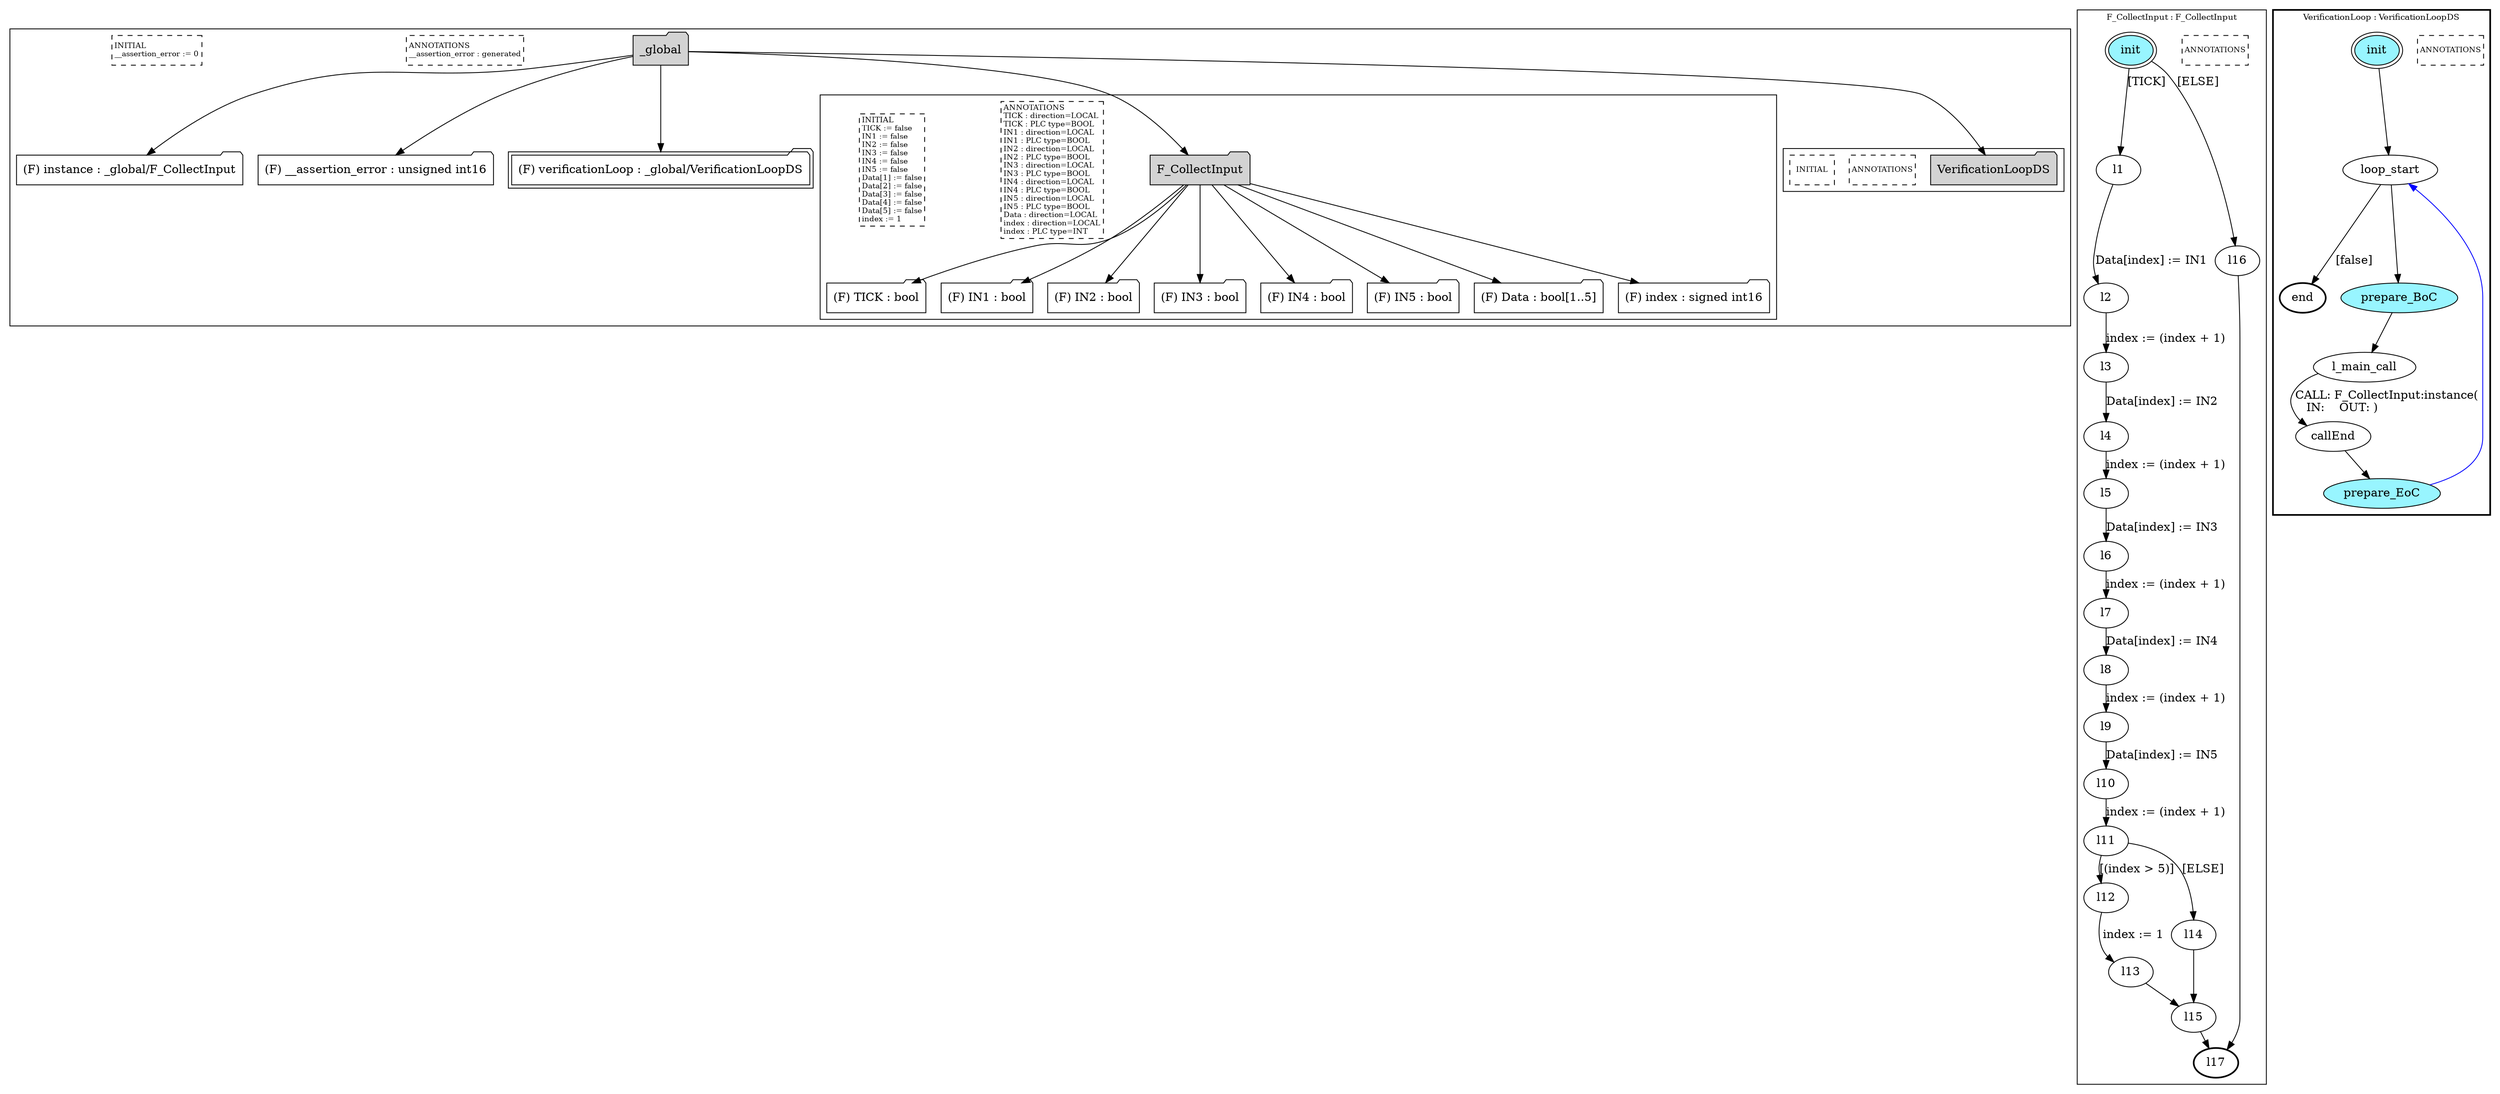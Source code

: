 digraph G {
	subgraph cluster__global1165646637 {
		node [shape="folder", style="filled"];
		//label="_global";
		_global1165646637 [label="_global"];
		_global1165646637 -> instance213850519;
		instance213850519 [label = "(F) instance : _global/F_CollectInput", fillcolor="white" ];
		_global1165646637 -> __assertion_error475871799;
		__assertion_error475871799 [label = "(F) __assertion_error : unsigned int16", fillcolor="white" ];
		_global1165646637 -> verificationLoop1608357825;
		verificationLoop1608357825 [label = "(F) verificationLoop : _global/VerificationLoopDS", fillcolor="white" , peripheries=2];
		_global1165646637 -> F_CollectInput127758389;
		subgraph cluster_F_CollectInput127758389 {
			node [shape="folder", style="filled"];
			//label="F_CollectInput";
			F_CollectInput127758389 [label="F_CollectInput"];
			F_CollectInput127758389 -> TICK366098173;
			TICK366098173 [label = "(F) TICK : bool", fillcolor="white" ];
			F_CollectInput127758389 -> IN1171751994;
			IN1171751994 [label = "(F) IN1 : bool", fillcolor="white" ];
			F_CollectInput127758389 -> IN298818836;
			IN298818836 [label = "(F) IN2 : bool", fillcolor="white" ];
			F_CollectInput127758389 -> IN31357185836;
			IN31357185836 [label = "(F) IN3 : bool", fillcolor="white" ];
			F_CollectInput127758389 -> IN4375918615;
			IN4375918615 [label = "(F) IN4 : bool", fillcolor="white" ];
			F_CollectInput127758389 -> IN5505693686;
			IN5505693686 [label = "(F) IN5 : bool", fillcolor="white" ];
			F_CollectInput127758389 -> Data2077462509;
			Data2077462509 [label = "(F) Data : bool[1..5]", fillcolor="white" ];
			F_CollectInput127758389 -> index1445448489;
			index1445448489 [label = "(F) index : signed int16", fillcolor="white" ];
			
			annotations_pseudonode_F_CollectInput127758389 [
				label="ANNOTATIONS\lTICK : direction=LOCAL\lTICK : PLC type=BOOL\lIN1 : direction=LOCAL\lIN1 : PLC type=BOOL\lIN2 : direction=LOCAL\lIN2 : PLC type=BOOL\lIN3 : direction=LOCAL\lIN3 : PLC type=BOOL\lIN4 : direction=LOCAL\lIN4 : PLC type=BOOL\lIN5 : direction=LOCAL\lIN5 : PLC type=BOOL\lData : direction=LOCAL\lindex : direction=LOCAL\lindex : PLC type=INT\l",
				fontsize=9, margin="0.04,0.04", fillcolor="white", shape="rectangle", style="dashed"];
			initamt_pseudonode_F_CollectInput127758389 [
				label="INITIAL\lTICK := false\lIN1 := false\lIN2 := false\lIN3 := false\lIN4 := false\lIN5 := false\lData[1] := false\lData[2] := false\lData[3] := false\lData[4] := false\lData[5] := false\lindex := 1\l",
				fontsize=9, margin="0.04,0.04", fillcolor="lightyellow", shape="rectangle", style="dashed"];
		}
		_global1165646637 -> VerificationLoopDS1271515799;
		subgraph cluster_VerificationLoopDS1271515799 {
			node [shape="folder", style="filled"];
			//label="VerificationLoopDS";
			VerificationLoopDS1271515799 [label="VerificationLoopDS"];
			
			annotations_pseudonode_VerificationLoopDS1271515799 [
				label="ANNOTATIONS",
				fontsize=9, margin="0.04,0.04", fillcolor="white", shape="rectangle", style="dashed"];
			initamt_pseudonode_VerificationLoopDS1271515799 [
				label="INITIAL",
				fontsize=9, margin="0.04,0.04", fillcolor="lightyellow", shape="rectangle", style="dashed"];
		}
		
		annotations_pseudonode__global1165646637 [
			label="ANNOTATIONS\l__assertion_error : generated\l",
			fontsize=9, margin="0.04,0.04", fillcolor="white", shape="rectangle", style="dashed"];
		initamt_pseudonode__global1165646637 [
			label="INITIAL\l__assertion_error := 0\l",
			fontsize=9, margin="0.04,0.04", fillcolor="lightyellow", shape="rectangle", style="dashed"];
	}
	subgraph clusterF_CollectInput {
		node [style="filled"];
		color="black";
		fontsize=10;
		ranksep=0.4;
		
		label="F_CollectInput : F_CollectInput";
		
		annotations_pseudonode_F_CollectInput [
			label="ANNOTATIONS",
			fontsize=9, margin="0.04,0.04", fillcolor="white", shape="rectangle", style="dashed"];
		
		init_F_CollectInput [label="init", color="black", fillcolor="cadetblue1", peripheries=2, shape="ellipse"];
		l1_F_CollectInput [label="l1", color="black", fillcolor="white", shape="ellipse"];
		l2_F_CollectInput [label="l2", color="black", fillcolor="white", shape="ellipse"];
		l3_F_CollectInput [label="l3", color="black", fillcolor="white", shape="ellipse"];
		l4_F_CollectInput [label="l4", color="black", fillcolor="white", shape="ellipse"];
		l5_F_CollectInput [label="l5", color="black", fillcolor="white", shape="ellipse"];
		l6_F_CollectInput [label="l6", color="black", fillcolor="white", shape="ellipse"];
		l7_F_CollectInput [label="l7", color="black", fillcolor="white", shape="ellipse"];
		l8_F_CollectInput [label="l8", color="black", fillcolor="white", shape="ellipse"];
		l9_F_CollectInput [label="l9", color="black", fillcolor="white", shape="ellipse"];
		l10_F_CollectInput [label="l10", color="black", fillcolor="white", shape="ellipse"];
		l11_F_CollectInput [label="l11", color="black", fillcolor="white", shape="ellipse"];
		l12_F_CollectInput [label="l12", color="black", fillcolor="white", shape="ellipse"];
		l13_F_CollectInput [label="l13", color="black", fillcolor="white", shape="ellipse"];
		l14_F_CollectInput [label="l14", color="black", fillcolor="white", shape="ellipse"];
		l15_F_CollectInput [label="l15", color="black", fillcolor="white", shape="ellipse"];
		l16_F_CollectInput [label="l16", color="black", fillcolor="white", shape="ellipse"];
		l17_F_CollectInput [label="l17", color="black", fillcolor="white", style=bold, shape="ellipse"];
		init_F_CollectInput -> l1_F_CollectInput [color="black", label="[TICK]"];
		l1_F_CollectInput -> l2_F_CollectInput [color="black", label="Data[index] := IN1"];
		l2_F_CollectInput -> l3_F_CollectInput [color="black", label="index := (index + 1)"];
		l3_F_CollectInput -> l4_F_CollectInput [color="black", label="Data[index] := IN2"];
		l4_F_CollectInput -> l5_F_CollectInput [color="black", label="index := (index + 1)"];
		l5_F_CollectInput -> l6_F_CollectInput [color="black", label="Data[index] := IN3"];
		l6_F_CollectInput -> l7_F_CollectInput [color="black", label="index := (index + 1)"];
		l7_F_CollectInput -> l8_F_CollectInput [color="black", label="Data[index] := IN4"];
		l8_F_CollectInput -> l9_F_CollectInput [color="black", label="index := (index + 1)"];
		l9_F_CollectInput -> l10_F_CollectInput [color="black", label="Data[index] := IN5"];
		l10_F_CollectInput -> l11_F_CollectInput [color="black", label="index := (index + 1)"];
		l11_F_CollectInput -> l12_F_CollectInput [color="black", label="[(index > 5)]"];
		l12_F_CollectInput -> l13_F_CollectInput [color="black", label="index := 1"];
		l11_F_CollectInput -> l14_F_CollectInput [color="black", label="[ELSE]"];
		l13_F_CollectInput -> l15_F_CollectInput [color="black", label=""];
		l14_F_CollectInput -> l15_F_CollectInput [color="black", label=""];
		init_F_CollectInput -> l16_F_CollectInput [color="black", label="[ELSE]"];
		l15_F_CollectInput -> l17_F_CollectInput [color="black", label=""];
		l16_F_CollectInput -> l17_F_CollectInput [color="black", label=""];
	}
	subgraph clusterVerificationLoop {
		node [style="filled"];
		style=bold;
		color="black";
		fontsize=10;
		ranksep=0.4;
		
		label="VerificationLoop : VerificationLoopDS";
		
		annotations_pseudonode_VerificationLoop [
			label="ANNOTATIONS",
			fontsize=9, margin="0.04,0.04", fillcolor="white", shape="rectangle", style="dashed"];
		
		init_VerificationLoop [label="init", color="black", fillcolor="cadetblue1", peripheries=2, shape="ellipse"];
		end_VerificationLoop [label="end", color="black", fillcolor="cadetblue1", style=bold, shape="ellipse"];
		loop_start_VerificationLoop [label="loop_start", color="black", fillcolor="white", shape="ellipse"];
		prepare_BoC_VerificationLoop [label="prepare_BoC", color="black", fillcolor="cadetblue1", shape="ellipse"];
		l_main_call_VerificationLoop [label="l_main_call", color="black", fillcolor="white", shape="ellipse"];
		callEnd_VerificationLoop [label="callEnd", color="black", fillcolor="white", shape="ellipse"];
		prepare_EoC_VerificationLoop [label="prepare_EoC", color="black", fillcolor="cadetblue1", shape="ellipse"];
		init_VerificationLoop -> loop_start_VerificationLoop [color="black", label=""];
		loop_start_VerificationLoop -> prepare_BoC_VerificationLoop [color="black", label=""];
		prepare_BoC_VerificationLoop -> l_main_call_VerificationLoop [color="black", label=""];
		l_main_call_VerificationLoop -> callEnd_VerificationLoop [color="black", label="CALL: F_CollectInput:instance(\l   IN:    OUT: )\l"];
		callEnd_VerificationLoop -> prepare_EoC_VerificationLoop [color="black", label=""];
		prepare_EoC_VerificationLoop -> loop_start_VerificationLoop [color="blue", label=""];
		loop_start_VerificationLoop -> end_VerificationLoop [color="black", label="[false]"];
	}
}

